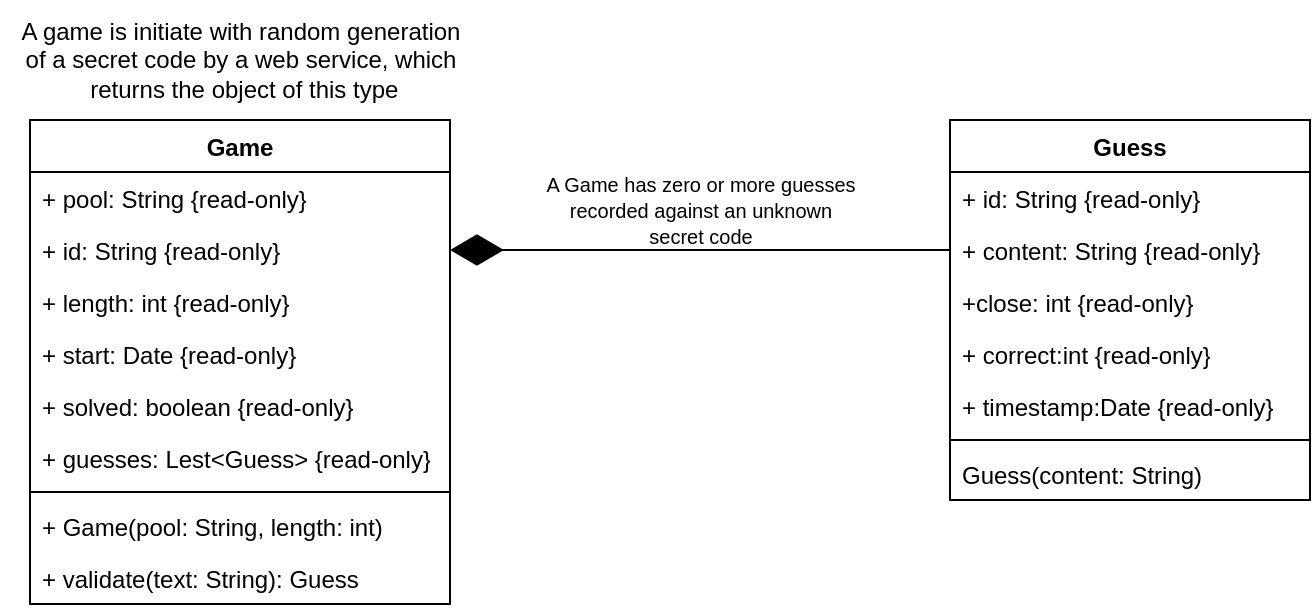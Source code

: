 <mxfile version="23.0.2" type="device">
  <diagram name="Page-1" id="I_dEKrrz72JqLkpVg3RL">
    <mxGraphModel dx="1101" dy="744" grid="1" gridSize="10" guides="1" tooltips="1" connect="1" arrows="1" fold="1" page="1" pageScale="1" pageWidth="850" pageHeight="1100" math="0" shadow="0">
      <root>
        <mxCell id="0" />
        <mxCell id="1" parent="0" />
        <mxCell id="kRv-hIrN_DFKwiPBYp-S-1" value="Game" style="swimlane;fontStyle=1;align=center;verticalAlign=top;childLayout=stackLayout;horizontal=1;startSize=26;horizontalStack=0;resizeParent=1;resizeParentMax=0;resizeLast=0;collapsible=1;marginBottom=0;whiteSpace=wrap;html=1;" parent="1" vertex="1">
          <mxGeometry x="80" y="80" width="210" height="242" as="geometry" />
        </mxCell>
        <mxCell id="kRv-hIrN_DFKwiPBYp-S-10" value="+ pool: String&amp;nbsp;{read-only}" style="text;strokeColor=none;fillColor=none;align=left;verticalAlign=top;spacingLeft=4;spacingRight=4;overflow=hidden;rotatable=0;points=[[0,0.5],[1,0.5]];portConstraint=eastwest;whiteSpace=wrap;html=1;" parent="kRv-hIrN_DFKwiPBYp-S-1" vertex="1">
          <mxGeometry y="26" width="210" height="26" as="geometry" />
        </mxCell>
        <mxCell id="kRv-hIrN_DFKwiPBYp-S-2" value="+ id: String {read-only}" style="text;strokeColor=none;fillColor=none;align=left;verticalAlign=top;spacingLeft=4;spacingRight=4;overflow=hidden;rotatable=0;points=[[0,0.5],[1,0.5]];portConstraint=eastwest;whiteSpace=wrap;html=1;" parent="kRv-hIrN_DFKwiPBYp-S-1" vertex="1">
          <mxGeometry y="52" width="210" height="26" as="geometry" />
        </mxCell>
        <mxCell id="kRv-hIrN_DFKwiPBYp-S-11" value="+ length: int&amp;nbsp;{read-only}" style="text;strokeColor=none;fillColor=none;align=left;verticalAlign=top;spacingLeft=4;spacingRight=4;overflow=hidden;rotatable=0;points=[[0,0.5],[1,0.5]];portConstraint=eastwest;whiteSpace=wrap;html=1;" parent="kRv-hIrN_DFKwiPBYp-S-1" vertex="1">
          <mxGeometry y="78" width="210" height="26" as="geometry" />
        </mxCell>
        <mxCell id="kRv-hIrN_DFKwiPBYp-S-12" value="+ start: Date&amp;nbsp;{read-only}" style="text;strokeColor=none;fillColor=none;align=left;verticalAlign=top;spacingLeft=4;spacingRight=4;overflow=hidden;rotatable=0;points=[[0,0.5],[1,0.5]];portConstraint=eastwest;whiteSpace=wrap;html=1;" parent="kRv-hIrN_DFKwiPBYp-S-1" vertex="1">
          <mxGeometry y="104" width="210" height="26" as="geometry" />
        </mxCell>
        <mxCell id="kRv-hIrN_DFKwiPBYp-S-13" value="+ solved: boolean&amp;nbsp;{read-only}" style="text;strokeColor=none;fillColor=none;align=left;verticalAlign=top;spacingLeft=4;spacingRight=4;overflow=hidden;rotatable=0;points=[[0,0.5],[1,0.5]];portConstraint=eastwest;whiteSpace=wrap;html=1;" parent="kRv-hIrN_DFKwiPBYp-S-1" vertex="1">
          <mxGeometry y="130" width="210" height="26" as="geometry" />
        </mxCell>
        <mxCell id="kRv-hIrN_DFKwiPBYp-S-14" value="+ guesses: Lest&amp;lt;Guess&amp;gt;&amp;nbsp;{read-only}" style="text;strokeColor=none;fillColor=none;align=left;verticalAlign=top;spacingLeft=4;spacingRight=4;overflow=hidden;rotatable=0;points=[[0,0.5],[1,0.5]];portConstraint=eastwest;whiteSpace=wrap;html=1;" parent="kRv-hIrN_DFKwiPBYp-S-1" vertex="1">
          <mxGeometry y="156" width="210" height="26" as="geometry" />
        </mxCell>
        <mxCell id="kRv-hIrN_DFKwiPBYp-S-3" value="" style="line;strokeWidth=1;fillColor=none;align=left;verticalAlign=middle;spacingTop=-1;spacingLeft=3;spacingRight=3;rotatable=0;labelPosition=right;points=[];portConstraint=eastwest;strokeColor=inherit;" parent="kRv-hIrN_DFKwiPBYp-S-1" vertex="1">
          <mxGeometry y="182" width="210" height="8" as="geometry" />
        </mxCell>
        <mxCell id="kRv-hIrN_DFKwiPBYp-S-4" value="+ Game(pool: String, length: int)" style="text;strokeColor=none;fillColor=none;align=left;verticalAlign=top;spacingLeft=4;spacingRight=4;overflow=hidden;rotatable=0;points=[[0,0.5],[1,0.5]];portConstraint=eastwest;whiteSpace=wrap;html=1;" parent="kRv-hIrN_DFKwiPBYp-S-1" vertex="1">
          <mxGeometry y="190" width="210" height="26" as="geometry" />
        </mxCell>
        <mxCell id="kRv-hIrN_DFKwiPBYp-S-16" value="+ validate(text: String): Guess" style="text;strokeColor=none;fillColor=none;align=left;verticalAlign=top;spacingLeft=4;spacingRight=4;overflow=hidden;rotatable=0;points=[[0,0.5],[1,0.5]];portConstraint=eastwest;whiteSpace=wrap;html=1;" parent="kRv-hIrN_DFKwiPBYp-S-1" vertex="1">
          <mxGeometry y="216" width="210" height="26" as="geometry" />
        </mxCell>
        <mxCell id="kRv-hIrN_DFKwiPBYp-S-5" value="Guess" style="swimlane;fontStyle=1;align=center;verticalAlign=top;childLayout=stackLayout;horizontal=1;startSize=26;horizontalStack=0;resizeParent=1;resizeParentMax=0;resizeLast=0;collapsible=1;marginBottom=0;whiteSpace=wrap;html=1;" parent="1" vertex="1">
          <mxGeometry x="540" y="80" width="180" height="190" as="geometry">
            <mxRectangle x="400" y="80" width="100" height="30" as="alternateBounds" />
          </mxGeometry>
        </mxCell>
        <mxCell id="kRv-hIrN_DFKwiPBYp-S-6" value="+ id: String {read-only}" style="text;strokeColor=none;fillColor=none;align=left;verticalAlign=top;spacingLeft=4;spacingRight=4;overflow=hidden;rotatable=0;points=[[0,0.5],[1,0.5]];portConstraint=eastwest;whiteSpace=wrap;html=1;" parent="kRv-hIrN_DFKwiPBYp-S-5" vertex="1">
          <mxGeometry y="26" width="180" height="26" as="geometry" />
        </mxCell>
        <mxCell id="kRv-hIrN_DFKwiPBYp-S-17" value="+ content: String {read-only}" style="text;strokeColor=none;fillColor=none;align=left;verticalAlign=top;spacingLeft=4;spacingRight=4;overflow=hidden;rotatable=0;points=[[0,0.5],[1,0.5]];portConstraint=eastwest;whiteSpace=wrap;html=1;" parent="kRv-hIrN_DFKwiPBYp-S-5" vertex="1">
          <mxGeometry y="52" width="180" height="26" as="geometry" />
        </mxCell>
        <mxCell id="kRv-hIrN_DFKwiPBYp-S-18" value="+close: int {read-only}" style="text;strokeColor=none;fillColor=none;align=left;verticalAlign=top;spacingLeft=4;spacingRight=4;overflow=hidden;rotatable=0;points=[[0,0.5],[1,0.5]];portConstraint=eastwest;whiteSpace=wrap;html=1;" parent="kRv-hIrN_DFKwiPBYp-S-5" vertex="1">
          <mxGeometry y="78" width="180" height="26" as="geometry" />
        </mxCell>
        <mxCell id="kRv-hIrN_DFKwiPBYp-S-19" value="+ correct:int {read-only}" style="text;strokeColor=none;fillColor=none;align=left;verticalAlign=top;spacingLeft=4;spacingRight=4;overflow=hidden;rotatable=0;points=[[0,0.5],[1,0.5]];portConstraint=eastwest;whiteSpace=wrap;html=1;" parent="kRv-hIrN_DFKwiPBYp-S-5" vertex="1">
          <mxGeometry y="104" width="180" height="26" as="geometry" />
        </mxCell>
        <mxCell id="kRv-hIrN_DFKwiPBYp-S-20" value="+ timestamp:Date {read-only}" style="text;strokeColor=none;fillColor=none;align=left;verticalAlign=top;spacingLeft=4;spacingRight=4;overflow=hidden;rotatable=0;points=[[0,0.5],[1,0.5]];portConstraint=eastwest;whiteSpace=wrap;html=1;" parent="kRv-hIrN_DFKwiPBYp-S-5" vertex="1">
          <mxGeometry y="130" width="180" height="26" as="geometry" />
        </mxCell>
        <mxCell id="kRv-hIrN_DFKwiPBYp-S-7" value="" style="line;strokeWidth=1;fillColor=none;align=left;verticalAlign=middle;spacingTop=-1;spacingLeft=3;spacingRight=3;rotatable=0;labelPosition=right;points=[];portConstraint=eastwest;strokeColor=inherit;" parent="kRv-hIrN_DFKwiPBYp-S-5" vertex="1">
          <mxGeometry y="156" width="180" height="8" as="geometry" />
        </mxCell>
        <mxCell id="kRv-hIrN_DFKwiPBYp-S-8" value="Guess(content: String)" style="text;strokeColor=none;fillColor=none;align=left;verticalAlign=top;spacingLeft=4;spacingRight=4;overflow=hidden;rotatable=0;points=[[0,0.5],[1,0.5]];portConstraint=eastwest;whiteSpace=wrap;html=1;" parent="kRv-hIrN_DFKwiPBYp-S-5" vertex="1">
          <mxGeometry y="164" width="180" height="26" as="geometry" />
        </mxCell>
        <mxCell id="kRv-hIrN_DFKwiPBYp-S-21" value="&lt;font style=&quot;font-size: 10px;&quot;&gt;A Game has zero or more guesses&lt;br&gt;recorded against an unknown&lt;br&gt;secret code&lt;br&gt;&lt;/font&gt;" style="endArrow=diamondThin;endFill=1;endSize=24;html=1;rounded=0;entryX=1;entryY=0.5;entryDx=0;entryDy=0;exitX=0;exitY=0.5;exitDx=0;exitDy=0;spacingBottom=41;labelBackgroundColor=none;" parent="1" source="kRv-hIrN_DFKwiPBYp-S-17" target="kRv-hIrN_DFKwiPBYp-S-2" edge="1">
          <mxGeometry width="160" relative="1" as="geometry">
            <mxPoint x="520" y="210" as="sourcePoint" />
            <mxPoint x="480" y="210" as="targetPoint" />
          </mxGeometry>
        </mxCell>
        <mxCell id="kRv-hIrN_DFKwiPBYp-S-24" value="A game is initiate with random generation&lt;br&gt;of a secret code by a web service, which&lt;br&gt;&amp;nbsp;returns the object of this type" style="text;html=1;align=center;verticalAlign=middle;resizable=0;points=[];autosize=1;strokeColor=none;fillColor=none;" parent="1" vertex="1">
          <mxGeometry x="65" y="20" width="240" height="60" as="geometry" />
        </mxCell>
      </root>
    </mxGraphModel>
  </diagram>
</mxfile>
